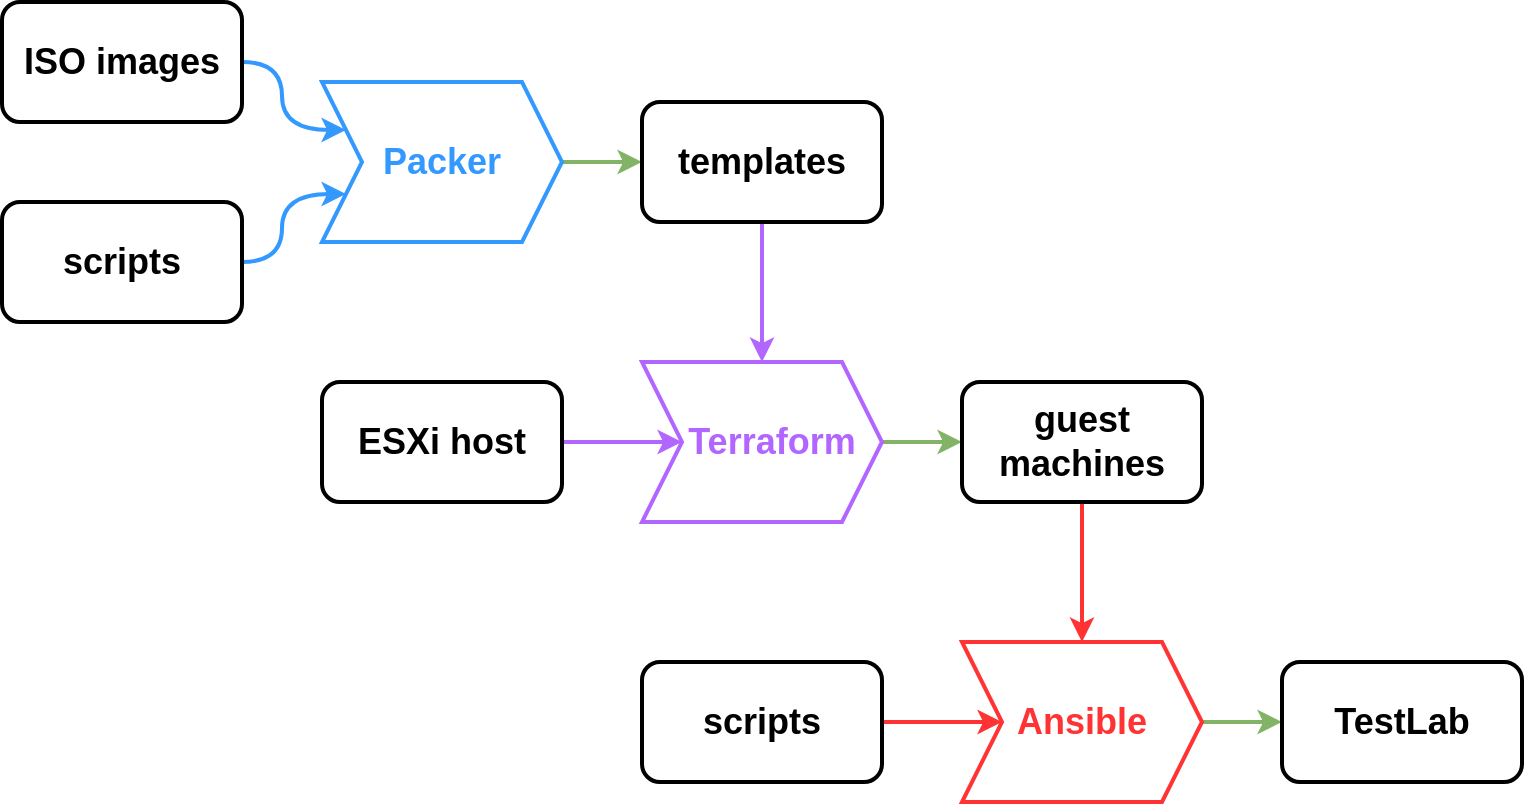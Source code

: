 <mxfile scale="2" border="0">
    <diagram id="lKrMIkWxYyDXmSBGgBKV" name="Page-1">
        <mxGraphModel dx="1924" dy="795" grid="1" gridSize="10" guides="1" tooltips="1" connect="1" arrows="1" fold="1" page="1" pageScale="1" pageWidth="850" pageHeight="1100" math="0" shadow="0">
            <root>
                <mxCell id="0"/>
                <mxCell id="1" parent="0"/>
                <mxCell id="13" style="edgeStyle=orthogonalEdgeStyle;html=1;exitX=1;exitY=0.5;exitDx=0;exitDy=0;entryX=0;entryY=0.25;entryDx=0;entryDy=0;fontColor=#000000;curved=1;fillColor=#dae8fc;strokeColor=#3399FF;strokeWidth=2;" parent="1" source="2" target="5" edge="1">
                    <mxGeometry relative="1" as="geometry"/>
                </mxCell>
                <mxCell id="2" value="&lt;h2&gt;ISO images&lt;/h2&gt;" style="rounded=1;whiteSpace=wrap;html=1;strokeWidth=2;" parent="1" vertex="1">
                    <mxGeometry y="100" width="120" height="60" as="geometry"/>
                </mxCell>
                <mxCell id="14" style="edgeStyle=orthogonalEdgeStyle;html=1;exitX=1;exitY=0.5;exitDx=0;exitDy=0;entryX=0;entryY=0.75;entryDx=0;entryDy=0;fontColor=#000000;curved=1;strokeColor=#3399FF;strokeWidth=2;" parent="1" source="3" target="5" edge="1">
                    <mxGeometry relative="1" as="geometry"/>
                </mxCell>
                <mxCell id="3" value="&lt;h2&gt;scripts&lt;/h2&gt;" style="rounded=1;whiteSpace=wrap;html=1;strokeWidth=2;" parent="1" vertex="1">
                    <mxGeometry y="200" width="120" height="60" as="geometry"/>
                </mxCell>
                <mxCell id="15" style="edgeStyle=orthogonalEdgeStyle;curved=1;html=1;exitX=1;exitY=0.5;exitDx=0;exitDy=0;entryX=0;entryY=0.5;entryDx=0;entryDy=0;fontColor=#000000;strokeColor=#82b366;strokeWidth=2;fillColor=#d5e8d4;" parent="1" source="5" target="6" edge="1">
                    <mxGeometry relative="1" as="geometry"/>
                </mxCell>
                <mxCell id="5" value="&lt;h2&gt;&lt;font color=&quot;#3399ff&quot;&gt;Packer&lt;/font&gt;&lt;/h2&gt;" style="shape=step;perimeter=stepPerimeter;whiteSpace=wrap;html=1;fixedSize=1;strokeColor=#3399FF;strokeWidth=2;" parent="1" vertex="1">
                    <mxGeometry x="160" y="140" width="120" height="80" as="geometry"/>
                </mxCell>
                <mxCell id="16" style="edgeStyle=orthogonalEdgeStyle;curved=1;html=1;exitX=0.5;exitY=1;exitDx=0;exitDy=0;entryX=0.5;entryY=0;entryDx=0;entryDy=0;fontColor=#000000;strokeColor=#B266FF;strokeWidth=2;" parent="1" source="6" target="7" edge="1">
                    <mxGeometry relative="1" as="geometry"/>
                </mxCell>
                <mxCell id="6" value="&lt;h2&gt;templates&lt;/h2&gt;" style="rounded=1;whiteSpace=wrap;html=1;strokeWidth=2;" parent="1" vertex="1">
                    <mxGeometry x="320" y="150" width="120" height="60" as="geometry"/>
                </mxCell>
                <mxCell id="18" style="edgeStyle=orthogonalEdgeStyle;curved=1;html=1;exitX=1;exitY=0.5;exitDx=0;exitDy=0;entryX=0;entryY=0.5;entryDx=0;entryDy=0;fontColor=#000000;strokeColor=#82b366;strokeWidth=2;fillColor=#d5e8d4;" parent="1" source="7" target="9" edge="1">
                    <mxGeometry relative="1" as="geometry"/>
                </mxCell>
                <mxCell id="7" value="&lt;h2&gt;&lt;font color=&quot;#b266ff&quot;&gt;&amp;nbsp; Terraform&lt;/font&gt;&lt;/h2&gt;" style="shape=step;perimeter=stepPerimeter;whiteSpace=wrap;html=1;fixedSize=1;strokeColor=#B266FF;strokeWidth=2;" parent="1" vertex="1">
                    <mxGeometry x="320" y="280" width="120" height="80" as="geometry"/>
                </mxCell>
                <mxCell id="17" style="edgeStyle=orthogonalEdgeStyle;curved=1;html=1;exitX=1;exitY=0.5;exitDx=0;exitDy=0;entryX=0;entryY=0.5;entryDx=0;entryDy=0;fontColor=#000000;strokeColor=#B266FF;strokeWidth=2;" parent="1" source="8" target="7" edge="1">
                    <mxGeometry relative="1" as="geometry"/>
                </mxCell>
                <mxCell id="8" value="&lt;h2&gt;ESXi host&lt;/h2&gt;" style="rounded=1;whiteSpace=wrap;html=1;strokeWidth=2;" parent="1" vertex="1">
                    <mxGeometry x="160" y="290" width="120" height="60" as="geometry"/>
                </mxCell>
                <mxCell id="19" style="edgeStyle=orthogonalEdgeStyle;curved=1;html=1;exitX=0.5;exitY=1;exitDx=0;exitDy=0;entryX=0.5;entryY=0;entryDx=0;entryDy=0;fontColor=#000000;strokeColor=#FF3333;strokeWidth=2;" parent="1" source="9" target="10" edge="1">
                    <mxGeometry relative="1" as="geometry"/>
                </mxCell>
                <mxCell id="9" value="&lt;h2&gt;&lt;font color=&quot;#000000&quot;&gt;guest machines&lt;/font&gt;&lt;/h2&gt;" style="rounded=1;whiteSpace=wrap;html=1;fontColor=#B266FF;strokeWidth=2;" parent="1" vertex="1">
                    <mxGeometry x="480" y="290" width="120" height="60" as="geometry"/>
                </mxCell>
                <mxCell id="21" style="edgeStyle=orthogonalEdgeStyle;curved=1;html=1;exitX=1;exitY=0.5;exitDx=0;exitDy=0;entryX=0;entryY=0.5;entryDx=0;entryDy=0;fontColor=#000000;strokeColor=#82b366;strokeWidth=2;fillColor=#d5e8d4;" parent="1" source="10" target="12" edge="1">
                    <mxGeometry relative="1" as="geometry"/>
                </mxCell>
                <mxCell id="10" value="&lt;h2&gt;&lt;font color=&quot;#ff3333&quot;&gt;Ansible&lt;/font&gt;&lt;/h2&gt;" style="shape=step;perimeter=stepPerimeter;whiteSpace=wrap;html=1;fixedSize=1;fontColor=#B266FF;strokeColor=#FF3333;strokeWidth=2;" parent="1" vertex="1">
                    <mxGeometry x="480" y="420" width="120" height="80" as="geometry"/>
                </mxCell>
                <mxCell id="20" style="edgeStyle=orthogonalEdgeStyle;curved=1;html=1;exitX=1;exitY=0.5;exitDx=0;exitDy=0;entryX=0;entryY=0.5;entryDx=0;entryDy=0;fontColor=#000000;strokeColor=#FF3333;strokeWidth=2;" parent="1" source="11" target="10" edge="1">
                    <mxGeometry relative="1" as="geometry"/>
                </mxCell>
                <mxCell id="11" value="&lt;h2&gt;scripts&lt;/h2&gt;" style="rounded=1;whiteSpace=wrap;html=1;fontColor=#000000;strokeColor=#000000;strokeWidth=2;" parent="1" vertex="1">
                    <mxGeometry x="320" y="430" width="120" height="60" as="geometry"/>
                </mxCell>
                <mxCell id="12" value="&lt;h2&gt;TestLab&lt;/h2&gt;" style="rounded=1;whiteSpace=wrap;html=1;fontColor=#000000;strokeColor=#000000;strokeWidth=2;" parent="1" vertex="1">
                    <mxGeometry x="640" y="430" width="120" height="60" as="geometry"/>
                </mxCell>
            </root>
        </mxGraphModel>
    </diagram>
</mxfile>